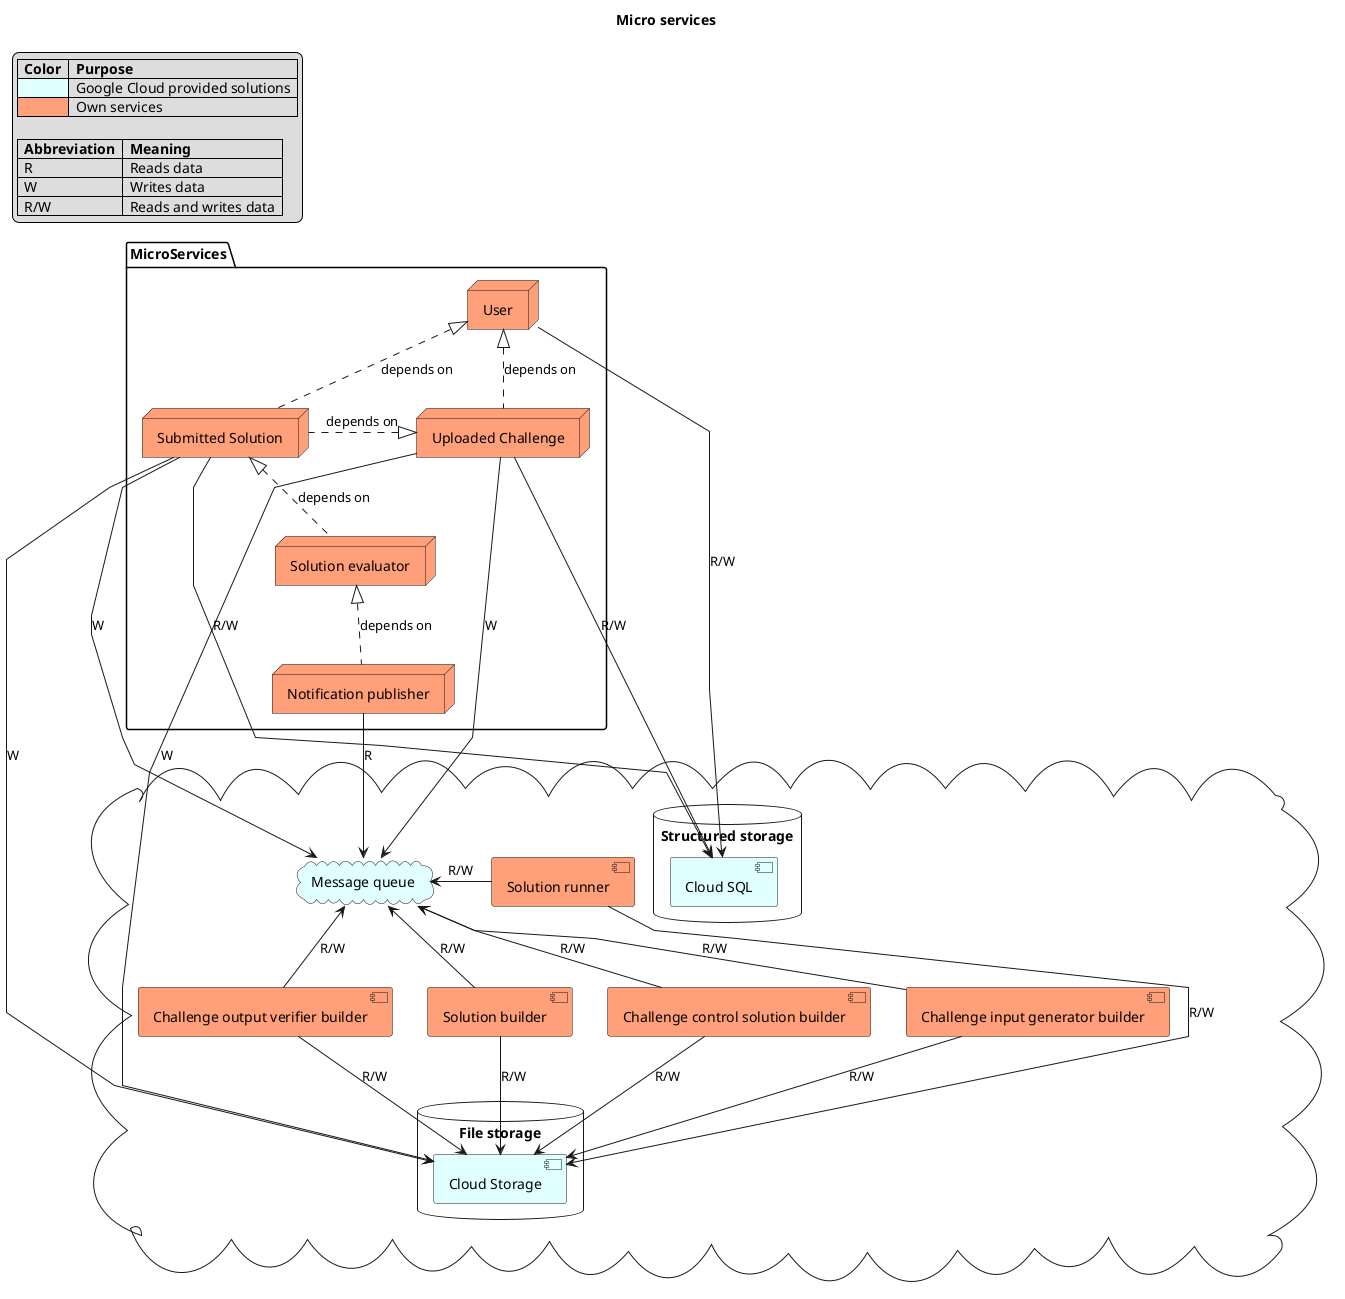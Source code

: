 @startuml Micro Service commponents
title Micro services

skinparam Linetype polyline

folder "MicroServices" {
    node "User" as user #LightSalmon
    node "Submitted Solution" as solution #LightSalmon
    node "Uploaded Challenge" as challenge #LightSalmon
    node "Solution evaluator" as evaluator #LightSalmon
    node "Notification publisher" as notification #LightSalmon
}

cloud {
    cloud "Message queue" as mq #LightCyan
    database "File storage" {
        [Cloud Storage] as storage #LightCyan
    }
    database "Structured storage" {
        [Cloud SQL] as db #LightCyan
    }
    [Solution builder] as builder #LightSalmon
    [Challenge control solution builder] as controlSolutionBuilder #LightSalmon
    [Challenge input generator builder] as inputGeneratorBuilder #LightSalmon
    [Challenge output verifier builder] as outputVerifierBuilder #LightSalmon
    [Solution runner] as runner #LightSalmon
}

solution .up.|> user : depends on
challenge .up.|> user : depends on
evaluator .up.|> solution : depends on
notification .up.|> evaluator: depends on
solution .left.|> challenge : depends on


builder -left-> mq : R/W
runner -right-> mq : R/W
solution --> mq : W
notification --> mq : R
controlSolutionBuilder -up-> mq : R/W
inputGeneratorBuilder -up-> mq : R/W
outputVerifierBuilder -up-> mq : R/W
challenge -down-> mq : W


builder -down-> storage: R/W
runner -down-> storage : R/W
controlSolutionBuilder -down-> storage: R/W
inputGeneratorBuilder -down-> storage: R/W
outputVerifierBuilder -down-> storage: R/W
challenge -down-> storage: W
solution -down-> storage : W


solution -down-> db : R/W
challenge -down-> db: R/W
user -down-> db: R/W


legend top left
|  **Color**  |  **Purpose**  |
|  <#LightCyan>  |  Google Cloud provided solutions  |
|  <#LightSalmon>  |  Own services  |

|  **Abbreviation**  |  **Meaning**  |
|  R  |  Reads data  |
|  W  |  Writes data  |
|  R/W  |  Reads and writes data  |
endlegend

@enduml